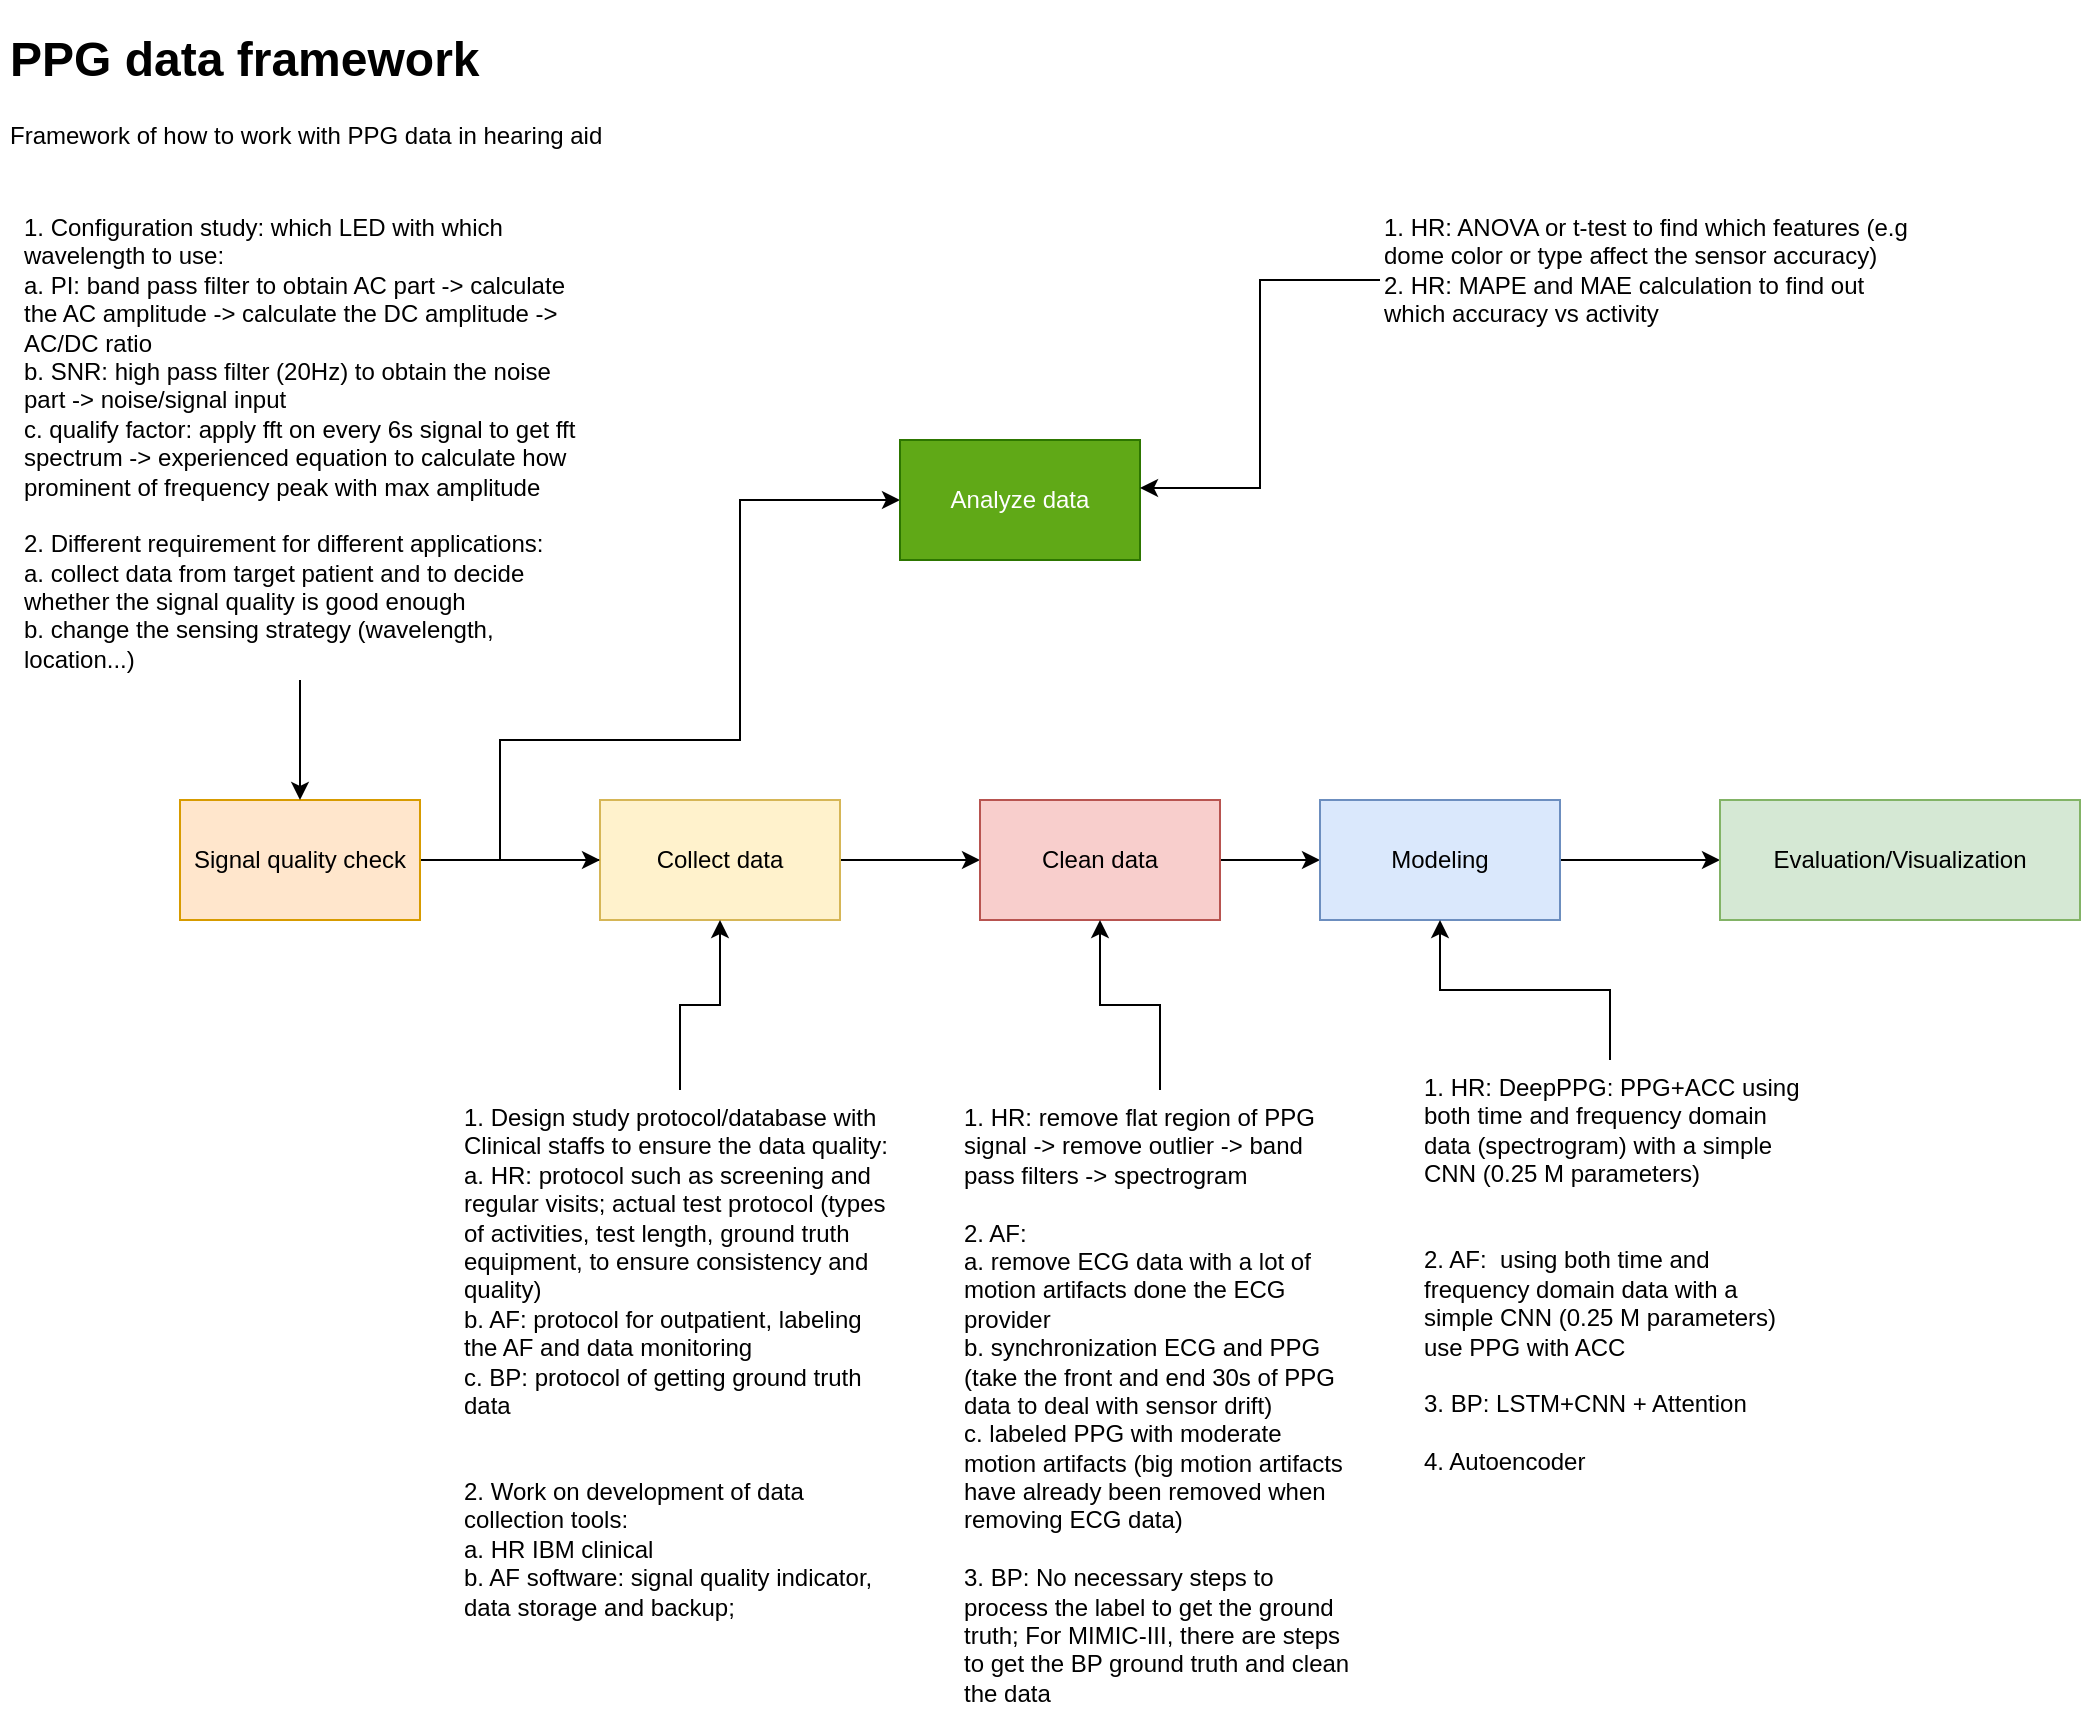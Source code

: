 <mxfile version="14.2.7" type="github">
  <diagram id="YiRZ1j0kCXhuioVK4hL9" name="Page-1">
    <mxGraphModel dx="1422" dy="762" grid="1" gridSize="10" guides="1" tooltips="1" connect="1" arrows="1" fold="1" page="1" pageScale="1" pageWidth="1100" pageHeight="850" math="0" shadow="0">
      <root>
        <mxCell id="0" />
        <mxCell id="1" parent="0" />
        <mxCell id="nhHmiD-vkU7_qff4OOfj-3" value="" style="edgeStyle=orthogonalEdgeStyle;rounded=0;orthogonalLoop=1;jettySize=auto;html=1;" parent="1" source="nhHmiD-vkU7_qff4OOfj-1" target="nhHmiD-vkU7_qff4OOfj-2" edge="1">
          <mxGeometry relative="1" as="geometry" />
        </mxCell>
        <mxCell id="nhHmiD-vkU7_qff4OOfj-16" style="edgeStyle=orthogonalEdgeStyle;rounded=0;orthogonalLoop=1;jettySize=auto;html=1;entryX=0;entryY=0.5;entryDx=0;entryDy=0;exitX=1;exitY=0.5;exitDx=0;exitDy=0;" parent="1" source="nhHmiD-vkU7_qff4OOfj-1" target="nhHmiD-vkU7_qff4OOfj-4" edge="1">
          <mxGeometry relative="1" as="geometry">
            <Array as="points">
              <mxPoint x="270" y="430" />
              <mxPoint x="270" y="370" />
              <mxPoint x="390" y="370" />
              <mxPoint x="390" y="250" />
            </Array>
          </mxGeometry>
        </mxCell>
        <mxCell id="nhHmiD-vkU7_qff4OOfj-1" value="Collect data" style="rounded=0;whiteSpace=wrap;html=1;fillColor=#fff2cc;strokeColor=#d6b656;" parent="1" vertex="1">
          <mxGeometry x="320" y="400" width="120" height="60" as="geometry" />
        </mxCell>
        <mxCell id="nhHmiD-vkU7_qff4OOfj-5" value="" style="edgeStyle=orthogonalEdgeStyle;rounded=0;orthogonalLoop=1;jettySize=auto;html=1;entryX=0;entryY=0.5;entryDx=0;entryDy=0;" parent="1" source="nhHmiD-vkU7_qff4OOfj-2" target="nhHmiD-vkU7_qff4OOfj-6" edge="1">
          <mxGeometry relative="1" as="geometry">
            <mxPoint x="480" y="430" as="targetPoint" />
          </mxGeometry>
        </mxCell>
        <mxCell id="nhHmiD-vkU7_qff4OOfj-2" value="Clean data" style="rounded=0;whiteSpace=wrap;html=1;fillColor=#f8cecc;strokeColor=#b85450;" parent="1" vertex="1">
          <mxGeometry x="510" y="400" width="120" height="60" as="geometry" />
        </mxCell>
        <mxCell id="nhHmiD-vkU7_qff4OOfj-4" value="Analyze data" style="rounded=0;whiteSpace=wrap;html=1;fillColor=#60a917;strokeColor=#2D7600;fontColor=#ffffff;" parent="1" vertex="1">
          <mxGeometry x="470" y="220" width="120" height="60" as="geometry" />
        </mxCell>
        <mxCell id="nhHmiD-vkU7_qff4OOfj-12" value="" style="edgeStyle=orthogonalEdgeStyle;rounded=0;orthogonalLoop=1;jettySize=auto;html=1;" parent="1" source="nhHmiD-vkU7_qff4OOfj-6" target="nhHmiD-vkU7_qff4OOfj-11" edge="1">
          <mxGeometry relative="1" as="geometry" />
        </mxCell>
        <mxCell id="nhHmiD-vkU7_qff4OOfj-6" value="Modeling" style="rounded=0;whiteSpace=wrap;html=1;fillColor=#dae8fc;strokeColor=#6c8ebf;" parent="1" vertex="1">
          <mxGeometry x="680" y="400" width="120" height="60" as="geometry" />
        </mxCell>
        <mxCell id="nhHmiD-vkU7_qff4OOfj-9" style="edgeStyle=orthogonalEdgeStyle;rounded=0;orthogonalLoop=1;jettySize=auto;html=1;" parent="1" source="nhHmiD-vkU7_qff4OOfj-8" target="nhHmiD-vkU7_qff4OOfj-1" edge="1">
          <mxGeometry relative="1" as="geometry" />
        </mxCell>
        <mxCell id="nhHmiD-vkU7_qff4OOfj-8" value="1. Design study protocol/database with Clinical staffs to ensure the data quality:&lt;br&gt;a. HR: protocol such as screening and regular visits; actual test protocol (types of activities, test length, ground truth equipment, to ensure consistency and quality)&lt;br&gt;b. AF: protocol for outpatient, labeling the AF and data monitoring&lt;br&gt;c. BP: protocol of getting ground truth data&lt;br&gt;&lt;br&gt;&lt;br&gt;2. Work on development of data collection tools:&lt;br&gt;a. HR IBM clinical&lt;br&gt;b. AF software: signal quality indicator, data storage and backup;&amp;nbsp;" style="text;html=1;strokeColor=none;fillColor=none;align=left;verticalAlign=top;whiteSpace=wrap;rounded=0;" parent="1" vertex="1">
          <mxGeometry x="250" y="545" width="220" height="250" as="geometry" />
        </mxCell>
        <mxCell id="nhHmiD-vkU7_qff4OOfj-13" value="" style="edgeStyle=orthogonalEdgeStyle;rounded=0;orthogonalLoop=1;jettySize=auto;html=1;" parent="1" source="nhHmiD-vkU7_qff4OOfj-10" target="nhHmiD-vkU7_qff4OOfj-6" edge="1">
          <mxGeometry relative="1" as="geometry" />
        </mxCell>
        <mxCell id="nhHmiD-vkU7_qff4OOfj-10" value="1. HR: DeepPPG: PPG+ACC using both time and frequency domain data (spectrogram) with a simple CNN (0.25 M parameters)&lt;br&gt;&lt;br&gt;&lt;br&gt;2. AF:&amp;nbsp; using both time and frequency domain data with a simple CNN (0.25 M parameters)&lt;br&gt;use PPG with ACC&amp;nbsp;&lt;br&gt;&lt;br&gt;3. BP: LSTM+CNN + Attention&lt;br&gt;&lt;br&gt;4. Autoencoder" style="text;html=1;strokeColor=none;fillColor=none;align=left;verticalAlign=top;whiteSpace=wrap;rounded=0;" parent="1" vertex="1">
          <mxGeometry x="730" y="530" width="190" height="240" as="geometry" />
        </mxCell>
        <mxCell id="nhHmiD-vkU7_qff4OOfj-11" value="Evaluation/Visualization" style="rounded=0;whiteSpace=wrap;html=1;fillColor=#d5e8d4;strokeColor=#82b366;" parent="1" vertex="1">
          <mxGeometry x="880" y="400" width="180" height="60" as="geometry" />
        </mxCell>
        <mxCell id="nhHmiD-vkU7_qff4OOfj-15" value="" style="edgeStyle=orthogonalEdgeStyle;rounded=0;orthogonalLoop=1;jettySize=auto;html=1;" parent="1" source="nhHmiD-vkU7_qff4OOfj-14" target="nhHmiD-vkU7_qff4OOfj-2" edge="1">
          <mxGeometry relative="1" as="geometry" />
        </mxCell>
        <mxCell id="nhHmiD-vkU7_qff4OOfj-14" value="1. HR: remove flat region of PPG signal -&amp;gt; remove outlier -&amp;gt; band pass filters -&amp;gt; spectrogram&lt;br&gt;&lt;br&gt;2. AF:&lt;br&gt;a. remove ECG data with a lot of motion artifacts done the ECG provider&lt;br&gt;b. synchronization ECG and PPG (take the front and end 30s of PPG data to deal with sensor drift)&lt;br&gt;c. labeled PPG with moderate motion artifacts (big motion artifacts have already been removed when removing ECG data)&lt;br&gt;&lt;br&gt;3. BP: No necessary steps to process the label to get the ground truth; For MIMIC-III, there are steps to get the BP ground truth and clean the data" style="text;html=1;strokeColor=none;fillColor=none;align=left;verticalAlign=top;whiteSpace=wrap;rounded=0;" parent="1" vertex="1">
          <mxGeometry x="500" y="545" width="200" height="190" as="geometry" />
        </mxCell>
        <mxCell id="nhHmiD-vkU7_qff4OOfj-18" style="edgeStyle=orthogonalEdgeStyle;rounded=0;orthogonalLoop=1;jettySize=auto;html=1;" parent="1" source="nhHmiD-vkU7_qff4OOfj-17" target="nhHmiD-vkU7_qff4OOfj-1" edge="1">
          <mxGeometry relative="1" as="geometry" />
        </mxCell>
        <mxCell id="nhHmiD-vkU7_qff4OOfj-17" value="Signal quality check" style="rounded=0;whiteSpace=wrap;html=1;fillColor=#ffe6cc;strokeColor=#d79b00;" parent="1" vertex="1">
          <mxGeometry x="110" y="400" width="120" height="60" as="geometry" />
        </mxCell>
        <mxCell id="nhHmiD-vkU7_qff4OOfj-20" style="edgeStyle=orthogonalEdgeStyle;rounded=0;orthogonalLoop=1;jettySize=auto;html=1;entryX=1;entryY=0.4;entryDx=0;entryDy=0;entryPerimeter=0;" parent="1" source="nhHmiD-vkU7_qff4OOfj-19" target="nhHmiD-vkU7_qff4OOfj-4" edge="1">
          <mxGeometry relative="1" as="geometry" />
        </mxCell>
        <mxCell id="nhHmiD-vkU7_qff4OOfj-19" value="1. HR: ANOVA or t-test to find which features (e.g dome color or type affect the sensor accuracy)&lt;br&gt;2. HR: MAPE and MAE calculation to find out which accuracy vs activity&lt;br&gt;" style="text;html=1;strokeColor=none;fillColor=none;align=left;verticalAlign=top;whiteSpace=wrap;rounded=0;" parent="1" vertex="1">
          <mxGeometry x="710" y="100" width="270" height="80" as="geometry" />
        </mxCell>
        <mxCell id="nhHmiD-vkU7_qff4OOfj-22" style="edgeStyle=orthogonalEdgeStyle;rounded=0;orthogonalLoop=1;jettySize=auto;html=1;" parent="1" source="nhHmiD-vkU7_qff4OOfj-21" target="nhHmiD-vkU7_qff4OOfj-17" edge="1">
          <mxGeometry relative="1" as="geometry" />
        </mxCell>
        <mxCell id="nhHmiD-vkU7_qff4OOfj-21" value="1. Configuration study: which LED with which wavelength to use: &lt;br&gt;a. PI: band pass filter to obtain AC part -&amp;gt; calculate the AC amplitude -&amp;gt; calculate the DC amplitude -&amp;gt; AC/DC ratio&lt;br&gt;b. SNR: high pass filter (20Hz) to obtain the noise part -&amp;gt; noise/signal input&lt;br&gt;c. qualify factor: apply fft on every 6s signal to get fft spectrum -&amp;gt; experienced equation to calculate how prominent of frequency peak with max amplitude&lt;br&gt;&lt;br&gt;2. Different requirement for different applications:&lt;br&gt;a. collect data from target patient and to decide whether the signal quality is good enough&lt;br&gt;b. change the sensing strategy (wavelength, location...)" style="text;html=1;strokeColor=none;fillColor=none;align=left;verticalAlign=top;whiteSpace=wrap;rounded=0;" parent="1" vertex="1">
          <mxGeometry x="30" y="100" width="280" height="240" as="geometry" />
        </mxCell>
        <mxCell id="nhHmiD-vkU7_qff4OOfj-28" value="&lt;h1&gt;PPG data framework&lt;/h1&gt;&lt;p&gt;Framework of how to work with PPG data in hearing aid&lt;/p&gt;" style="text;html=1;strokeColor=none;fillColor=none;spacing=5;spacingTop=-20;whiteSpace=wrap;overflow=hidden;rounded=0;align=left;" parent="1" vertex="1">
          <mxGeometry x="20" y="10" width="350" height="120" as="geometry" />
        </mxCell>
      </root>
    </mxGraphModel>
  </diagram>
</mxfile>
